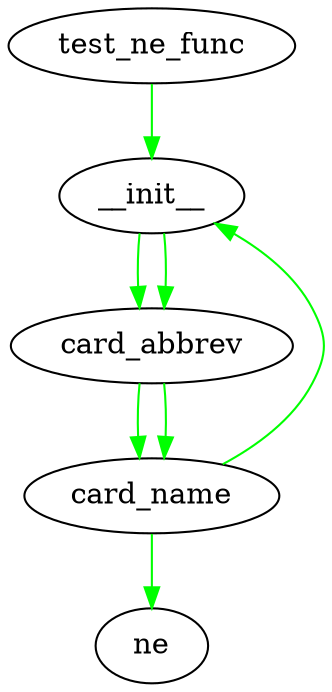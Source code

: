 digraph { 
   test_ne_func -> __init__ [color=green];
   __init__ -> card_abbrev [color=green];
   card_abbrev -> card_name [color=green];
   card_name -> __init__ [color=green];
   __init__ -> card_abbrev [color=green];
   card_abbrev -> card_name [color=green];
   card_name -> ne [color=green];
}